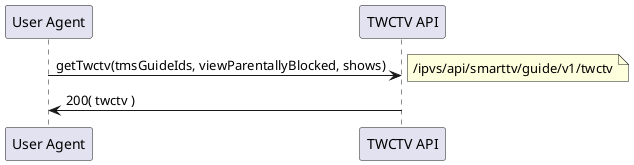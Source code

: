 @startuml
"User Agent" -> "TWCTV API": getTwctv(tmsGuideIds, viewParentallyBlocked, shows) 
note right: /ipvs/api/smarttv/guide/v1/twctv
"TWCTV API" -> "User Agent": 200( twctv ) 
@enduml